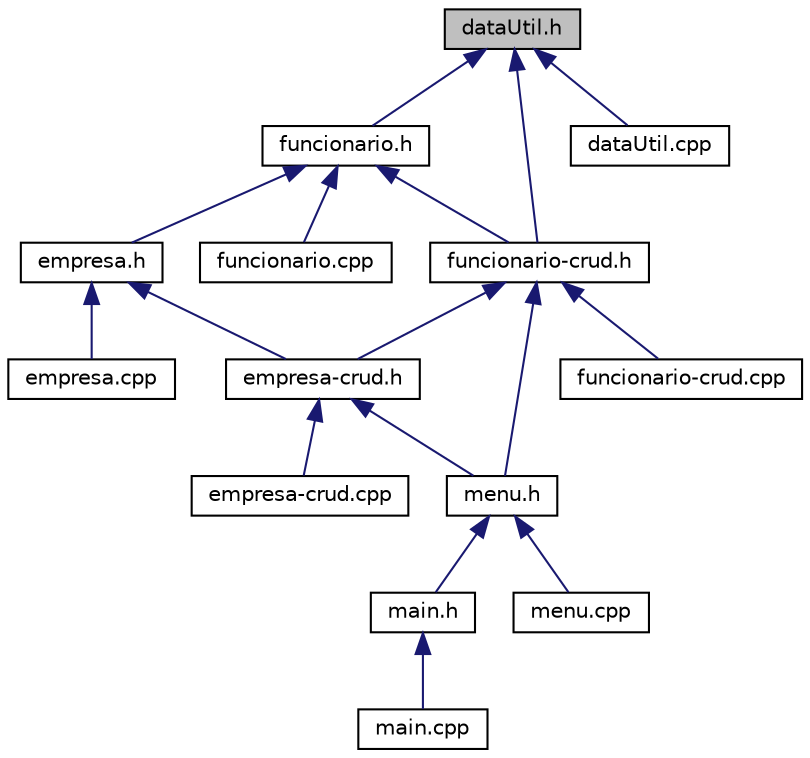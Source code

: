 digraph "dataUtil.h"
{
  edge [fontname="Helvetica",fontsize="10",labelfontname="Helvetica",labelfontsize="10"];
  node [fontname="Helvetica",fontsize="10",shape=record];
  Node9 [label="dataUtil.h",height=0.2,width=0.4,color="black", fillcolor="grey75", style="filled", fontcolor="black"];
  Node9 -> Node10 [dir="back",color="midnightblue",fontsize="10",style="solid",fontname="Helvetica"];
  Node10 [label="funcionario.h",height=0.2,width=0.4,color="black", fillcolor="white", style="filled",URL="$funcionario_8h.html",tooltip="Domínio de Funcionario. "];
  Node10 -> Node11 [dir="back",color="midnightblue",fontsize="10",style="solid",fontname="Helvetica"];
  Node11 [label="empresa.h",height=0.2,width=0.4,color="black", fillcolor="white", style="filled",URL="$empresa_8h.html",tooltip="Domínio de Empresa. "];
  Node11 -> Node12 [dir="back",color="midnightblue",fontsize="10",style="solid",fontname="Helvetica"];
  Node12 [label="empresa-crud.h",height=0.2,width=0.4,color="black", fillcolor="white", style="filled",URL="$empresa-crud_8h.html",tooltip="Funcionalidades referentes a empresa. "];
  Node12 -> Node13 [dir="back",color="midnightblue",fontsize="10",style="solid",fontname="Helvetica"];
  Node13 [label="menu.h",height=0.2,width=0.4,color="black", fillcolor="white", style="filled",URL="$menu_8h.html",tooltip="Menu do sistema. "];
  Node13 -> Node14 [dir="back",color="midnightblue",fontsize="10",style="solid",fontname="Helvetica"];
  Node14 [label="main.h",height=0.2,width=0.4,color="black", fillcolor="white", style="filled",URL="$main_8h.html",tooltip="Arquivo de inicialização. "];
  Node14 -> Node15 [dir="back",color="midnightblue",fontsize="10",style="solid",fontname="Helvetica"];
  Node15 [label="main.cpp",height=0.2,width=0.4,color="black", fillcolor="white", style="filled",URL="$main_8cpp.html",tooltip="Arquivo de inicialização. "];
  Node13 -> Node16 [dir="back",color="midnightblue",fontsize="10",style="solid",fontname="Helvetica"];
  Node16 [label="menu.cpp",height=0.2,width=0.4,color="black", fillcolor="white", style="filled",URL="$menu_8cpp.html",tooltip="Implementação do menu do sistema. "];
  Node12 -> Node17 [dir="back",color="midnightblue",fontsize="10",style="solid",fontname="Helvetica"];
  Node17 [label="empresa-crud.cpp",height=0.2,width=0.4,color="black", fillcolor="white", style="filled",URL="$empresa-crud_8cpp.html"];
  Node11 -> Node18 [dir="back",color="midnightblue",fontsize="10",style="solid",fontname="Helvetica"];
  Node18 [label="empresa.cpp",height=0.2,width=0.4,color="black", fillcolor="white", style="filled",URL="$empresa_8cpp.html"];
  Node10 -> Node19 [dir="back",color="midnightblue",fontsize="10",style="solid",fontname="Helvetica"];
  Node19 [label="funcionario-crud.h",height=0.2,width=0.4,color="black", fillcolor="white", style="filled",URL="$funcionario-crud_8h.html",tooltip="Funcionalidades referentes a funcionario. "];
  Node19 -> Node12 [dir="back",color="midnightblue",fontsize="10",style="solid",fontname="Helvetica"];
  Node19 -> Node13 [dir="back",color="midnightblue",fontsize="10",style="solid",fontname="Helvetica"];
  Node19 -> Node20 [dir="back",color="midnightblue",fontsize="10",style="solid",fontname="Helvetica"];
  Node20 [label="funcionario-crud.cpp",height=0.2,width=0.4,color="black", fillcolor="white", style="filled",URL="$funcionario-crud_8cpp.html"];
  Node10 -> Node21 [dir="back",color="midnightblue",fontsize="10",style="solid",fontname="Helvetica"];
  Node21 [label="funcionario.cpp",height=0.2,width=0.4,color="black", fillcolor="white", style="filled",URL="$funcionario_8cpp.html"];
  Node9 -> Node19 [dir="back",color="midnightblue",fontsize="10",style="solid",fontname="Helvetica"];
  Node9 -> Node22 [dir="back",color="midnightblue",fontsize="10",style="solid",fontname="Helvetica"];
  Node22 [label="dataUtil.cpp",height=0.2,width=0.4,color="black", fillcolor="white", style="filled",URL="$data_util_8cpp.html"];
}
